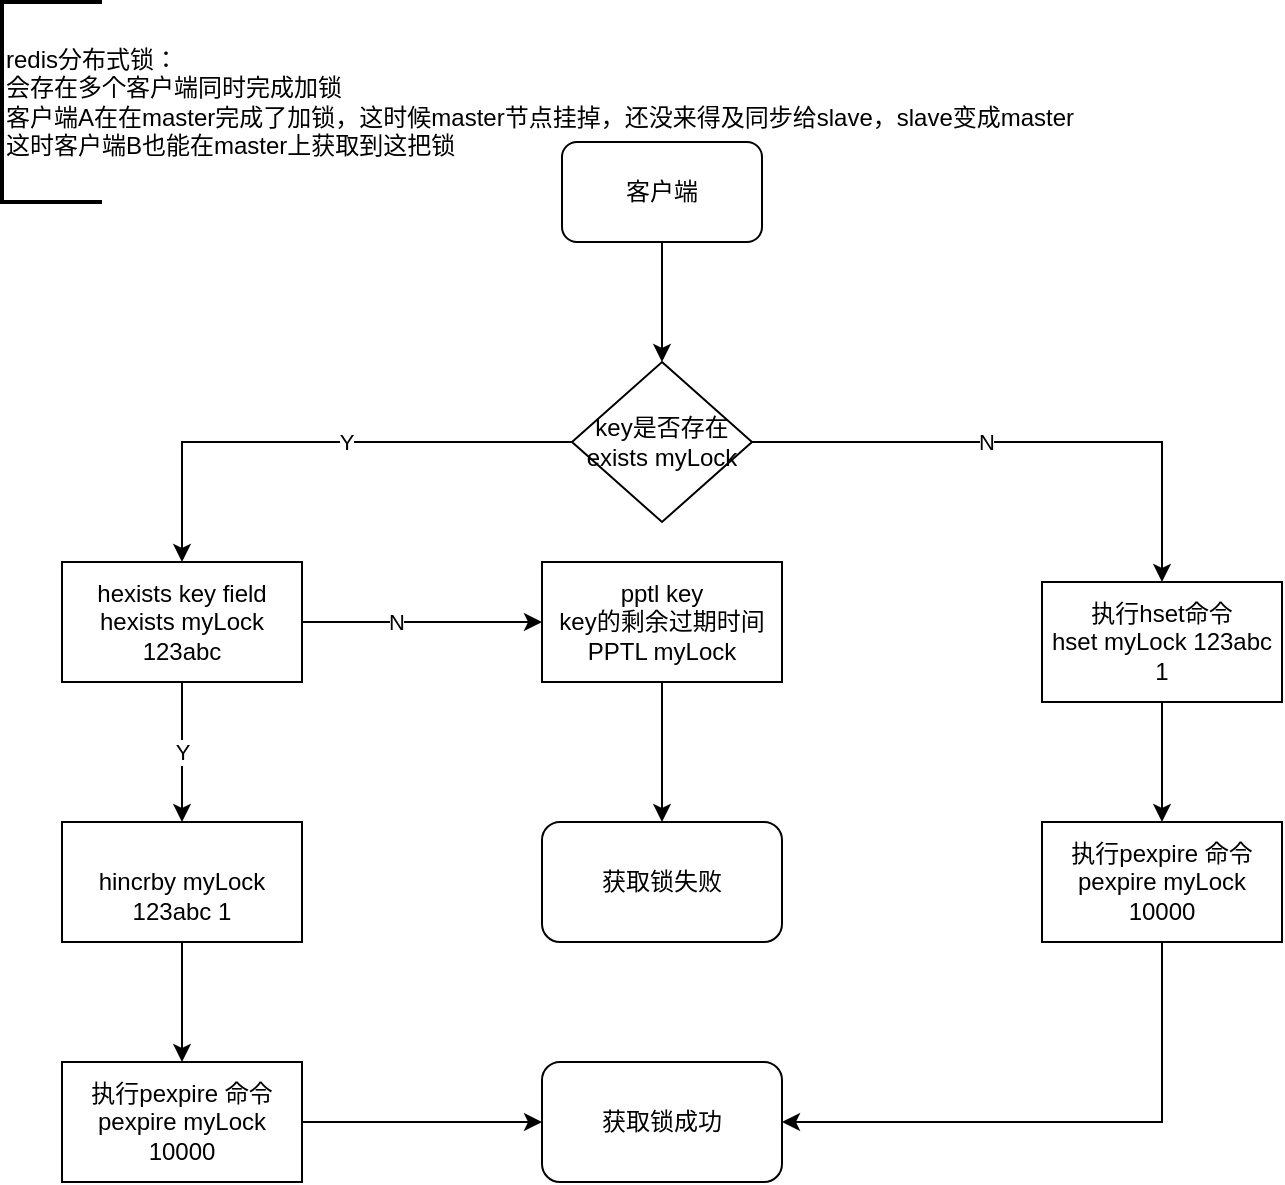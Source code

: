 <mxfile version="14.1.9" type="github">
  <diagram id="kpl2dcWsY0xD0GeVpO5R" name="Page-1">
    <mxGraphModel dx="1117" dy="670" grid="1" gridSize="10" guides="1" tooltips="1" connect="1" arrows="1" fold="1" page="1" pageScale="1" pageWidth="827" pageHeight="1169" math="0" shadow="0">
      <root>
        <mxCell id="0" />
        <mxCell id="1" parent="0" />
        <mxCell id="efk5Vp5pkJLRVK2lP7jx-4" style="edgeStyle=orthogonalEdgeStyle;rounded=0;orthogonalLoop=1;jettySize=auto;html=1;entryX=0.5;entryY=0;entryDx=0;entryDy=0;" edge="1" parent="1" source="efk5Vp5pkJLRVK2lP7jx-2" target="efk5Vp5pkJLRVK2lP7jx-3">
          <mxGeometry relative="1" as="geometry" />
        </mxCell>
        <mxCell id="efk5Vp5pkJLRVK2lP7jx-2" value="客户端" style="rounded=1;whiteSpace=wrap;html=1;" vertex="1" parent="1">
          <mxGeometry x="340" y="110" width="100" height="50" as="geometry" />
        </mxCell>
        <mxCell id="efk5Vp5pkJLRVK2lP7jx-5" style="edgeStyle=orthogonalEdgeStyle;rounded=0;orthogonalLoop=1;jettySize=auto;html=1;" edge="1" parent="1" source="efk5Vp5pkJLRVK2lP7jx-3" target="efk5Vp5pkJLRVK2lP7jx-13">
          <mxGeometry relative="1" as="geometry">
            <mxPoint x="150" y="260" as="targetPoint" />
          </mxGeometry>
        </mxCell>
        <mxCell id="efk5Vp5pkJLRVK2lP7jx-9" value="Y" style="edgeLabel;html=1;align=center;verticalAlign=middle;resizable=0;points=[];" vertex="1" connectable="0" parent="efk5Vp5pkJLRVK2lP7jx-5">
          <mxGeometry x="-0.115" relative="1" as="geometry">
            <mxPoint as="offset" />
          </mxGeometry>
        </mxCell>
        <mxCell id="efk5Vp5pkJLRVK2lP7jx-6" style="edgeStyle=orthogonalEdgeStyle;rounded=0;orthogonalLoop=1;jettySize=auto;html=1;" edge="1" parent="1" source="efk5Vp5pkJLRVK2lP7jx-3" target="efk5Vp5pkJLRVK2lP7jx-10">
          <mxGeometry relative="1" as="geometry">
            <mxPoint x="640" y="260" as="targetPoint" />
          </mxGeometry>
        </mxCell>
        <mxCell id="efk5Vp5pkJLRVK2lP7jx-7" value="N" style="edgeLabel;html=1;align=center;verticalAlign=middle;resizable=0;points=[];" vertex="1" connectable="0" parent="efk5Vp5pkJLRVK2lP7jx-6">
          <mxGeometry x="-0.154" y="-3" relative="1" as="geometry">
            <mxPoint y="-3" as="offset" />
          </mxGeometry>
        </mxCell>
        <mxCell id="efk5Vp5pkJLRVK2lP7jx-3" value="key是否存在&lt;br&gt;exists myLock" style="rhombus;whiteSpace=wrap;html=1;" vertex="1" parent="1">
          <mxGeometry x="345" y="220" width="90" height="80" as="geometry" />
        </mxCell>
        <mxCell id="efk5Vp5pkJLRVK2lP7jx-12" value="" style="edgeStyle=orthogonalEdgeStyle;rounded=0;orthogonalLoop=1;jettySize=auto;html=1;" edge="1" parent="1" source="efk5Vp5pkJLRVK2lP7jx-10" target="efk5Vp5pkJLRVK2lP7jx-11">
          <mxGeometry relative="1" as="geometry" />
        </mxCell>
        <mxCell id="efk5Vp5pkJLRVK2lP7jx-10" value="执行hset命令&lt;br&gt;hset myLock 123abc 1" style="rounded=0;whiteSpace=wrap;html=1;" vertex="1" parent="1">
          <mxGeometry x="580" y="330" width="120" height="60" as="geometry" />
        </mxCell>
        <mxCell id="efk5Vp5pkJLRVK2lP7jx-29" style="edgeStyle=orthogonalEdgeStyle;rounded=0;orthogonalLoop=1;jettySize=auto;html=1;entryX=1;entryY=0.5;entryDx=0;entryDy=0;exitX=0.5;exitY=1;exitDx=0;exitDy=0;" edge="1" parent="1" source="efk5Vp5pkJLRVK2lP7jx-11" target="efk5Vp5pkJLRVK2lP7jx-22">
          <mxGeometry relative="1" as="geometry" />
        </mxCell>
        <mxCell id="efk5Vp5pkJLRVK2lP7jx-11" value="执行pexpire 命令&lt;br&gt;pexpire myLock 10000" style="rounded=0;whiteSpace=wrap;html=1;" vertex="1" parent="1">
          <mxGeometry x="580" y="450" width="120" height="60" as="geometry" />
        </mxCell>
        <mxCell id="efk5Vp5pkJLRVK2lP7jx-14" style="edgeStyle=orthogonalEdgeStyle;rounded=0;orthogonalLoop=1;jettySize=auto;html=1;" edge="1" parent="1" source="efk5Vp5pkJLRVK2lP7jx-13" target="efk5Vp5pkJLRVK2lP7jx-16">
          <mxGeometry relative="1" as="geometry">
            <mxPoint x="320" y="350" as="targetPoint" />
          </mxGeometry>
        </mxCell>
        <mxCell id="efk5Vp5pkJLRVK2lP7jx-15" value="N" style="edgeLabel;html=1;align=center;verticalAlign=middle;resizable=0;points=[];" vertex="1" connectable="0" parent="efk5Vp5pkJLRVK2lP7jx-14">
          <mxGeometry x="-0.224" relative="1" as="geometry">
            <mxPoint as="offset" />
          </mxGeometry>
        </mxCell>
        <mxCell id="efk5Vp5pkJLRVK2lP7jx-27" value="Y" style="edgeStyle=orthogonalEdgeStyle;rounded=0;orthogonalLoop=1;jettySize=auto;html=1;" edge="1" parent="1" source="efk5Vp5pkJLRVK2lP7jx-13" target="efk5Vp5pkJLRVK2lP7jx-25">
          <mxGeometry relative="1" as="geometry" />
        </mxCell>
        <mxCell id="efk5Vp5pkJLRVK2lP7jx-13" value="hexists key field&lt;br&gt;hexists myLock 123abc" style="rounded=0;whiteSpace=wrap;html=1;" vertex="1" parent="1">
          <mxGeometry x="90" y="320" width="120" height="60" as="geometry" />
        </mxCell>
        <mxCell id="efk5Vp5pkJLRVK2lP7jx-18" style="edgeStyle=orthogonalEdgeStyle;rounded=0;orthogonalLoop=1;jettySize=auto;html=1;entryX=0.5;entryY=0;entryDx=0;entryDy=0;" edge="1" parent="1" source="efk5Vp5pkJLRVK2lP7jx-16" target="efk5Vp5pkJLRVK2lP7jx-17">
          <mxGeometry relative="1" as="geometry" />
        </mxCell>
        <mxCell id="efk5Vp5pkJLRVK2lP7jx-16" value="pptl key&lt;br&gt;key的剩余过期时间&lt;br&gt;PPTL myLock" style="rounded=0;whiteSpace=wrap;html=1;" vertex="1" parent="1">
          <mxGeometry x="330" y="320" width="120" height="60" as="geometry" />
        </mxCell>
        <mxCell id="efk5Vp5pkJLRVK2lP7jx-17" value="获取锁失败" style="rounded=1;whiteSpace=wrap;html=1;" vertex="1" parent="1">
          <mxGeometry x="330" y="450" width="120" height="60" as="geometry" />
        </mxCell>
        <mxCell id="efk5Vp5pkJLRVK2lP7jx-30" value="" style="edgeStyle=orthogonalEdgeStyle;rounded=0;orthogonalLoop=1;jettySize=auto;html=1;" edge="1" parent="1" source="efk5Vp5pkJLRVK2lP7jx-19" target="efk5Vp5pkJLRVK2lP7jx-22">
          <mxGeometry relative="1" as="geometry" />
        </mxCell>
        <mxCell id="efk5Vp5pkJLRVK2lP7jx-19" value="执行pexpire 命令&lt;br&gt;pexpire myLock 10000" style="rounded=0;whiteSpace=wrap;html=1;" vertex="1" parent="1">
          <mxGeometry x="90" y="570" width="120" height="60" as="geometry" />
        </mxCell>
        <mxCell id="efk5Vp5pkJLRVK2lP7jx-22" value="获取锁成功" style="rounded=1;whiteSpace=wrap;html=1;" vertex="1" parent="1">
          <mxGeometry x="330" y="570" width="120" height="60" as="geometry" />
        </mxCell>
        <mxCell id="efk5Vp5pkJLRVK2lP7jx-28" value="" style="edgeStyle=orthogonalEdgeStyle;rounded=0;orthogonalLoop=1;jettySize=auto;html=1;" edge="1" parent="1" source="efk5Vp5pkJLRVK2lP7jx-25" target="efk5Vp5pkJLRVK2lP7jx-19">
          <mxGeometry relative="1" as="geometry" />
        </mxCell>
        <mxCell id="efk5Vp5pkJLRVK2lP7jx-25" value="&lt;br&gt;hincrby myLock 123abc 1" style="rounded=0;whiteSpace=wrap;html=1;" vertex="1" parent="1">
          <mxGeometry x="90" y="450" width="120" height="60" as="geometry" />
        </mxCell>
        <mxCell id="efk5Vp5pkJLRVK2lP7jx-31" value="redis分布式锁：&lt;br&gt;会存在多个客户端同时完成加锁&lt;br&gt;客户端A在在master完成了加锁，这时候master节点挂掉，还没来得及同步给slave，slave变成master&lt;br&gt;这时客户端B也能在master上获取到这把锁" style="strokeWidth=2;html=1;shape=mxgraph.flowchart.annotation_1;align=left;pointerEvents=1;" vertex="1" parent="1">
          <mxGeometry x="60" y="40" width="50" height="100" as="geometry" />
        </mxCell>
      </root>
    </mxGraphModel>
  </diagram>
</mxfile>
